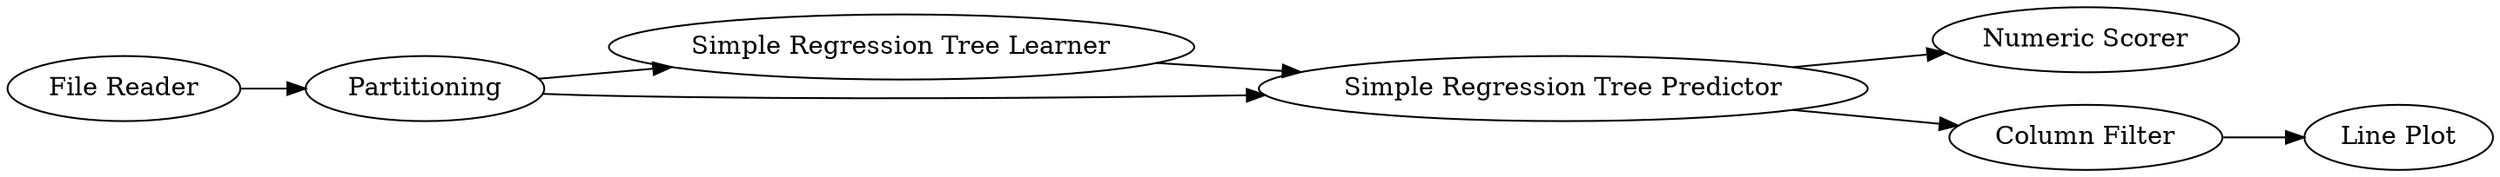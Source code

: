 digraph {
	1 [label="File Reader"]
	2 [label=Partitioning]
	5 [label="Numeric Scorer"]
	7 [label="Line Plot"]
	8 [label="Column Filter"]
	9 [label="Simple Regression Tree Learner"]
	10 [label="Simple Regression Tree Predictor"]
	1 -> 2
	2 -> 10
	2 -> 9
	8 -> 7
	9 -> 10
	10 -> 8
	10 -> 5
	rankdir=LR
}
